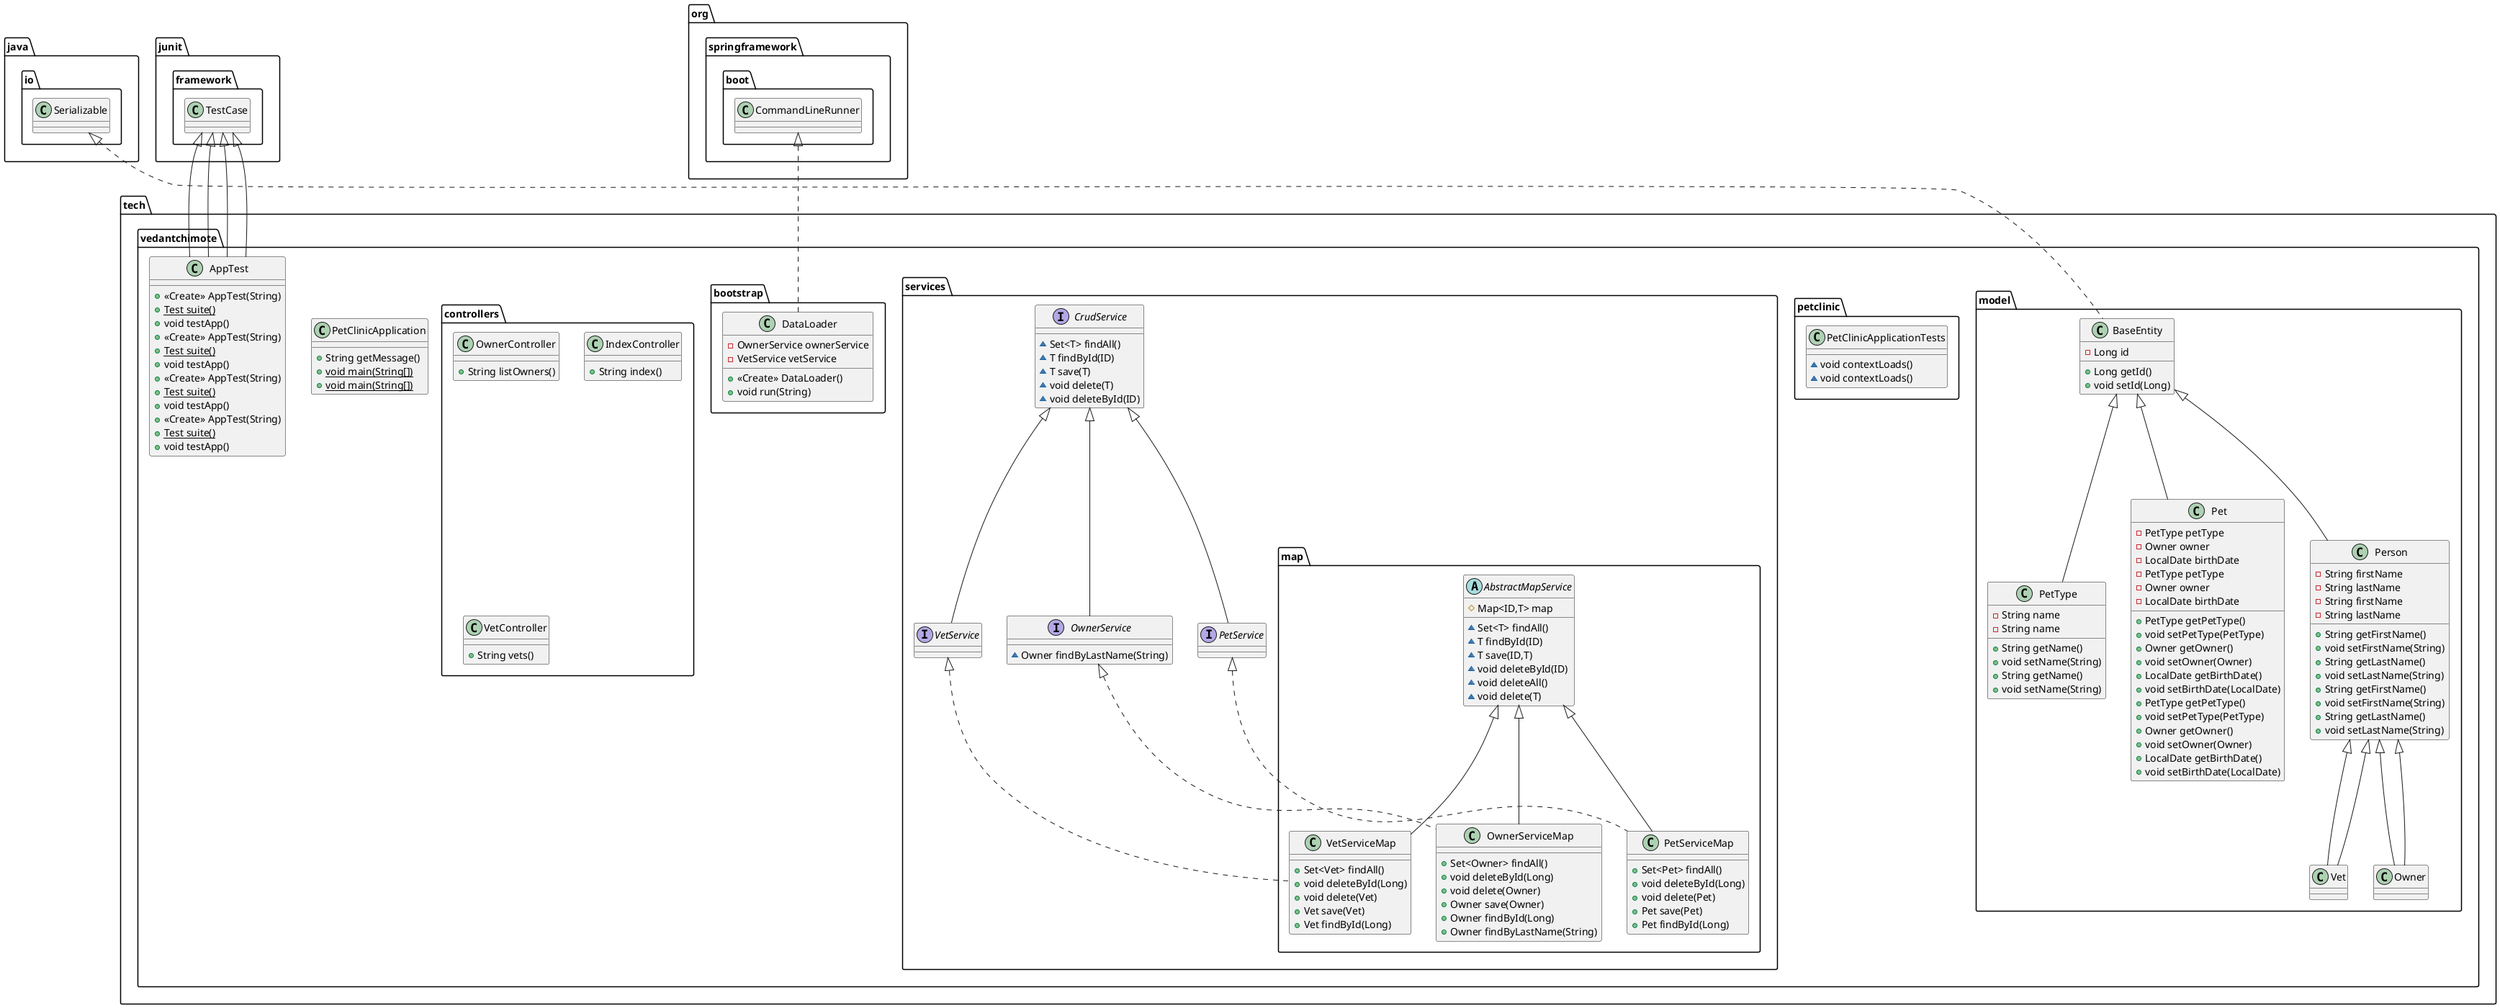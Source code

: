 @startuml
class tech.vedantchimote.model.Person {
- String firstName
- String lastName
+ String getFirstName()
+ void setFirstName(String)
+ String getLastName()
+ void setLastName(String)
}
class tech.vedantchimote.petclinic.PetClinicApplicationTests {
~ void contextLoads()
}
class tech.vedantchimote.model.BaseEntity {
- Long id
+ Long getId()
+ void setId(Long)
}
class tech.vedantchimote.model.Vet {
}
class tech.vedantchimote.model.PetType {
- String name
+ String getName()
+ void setName(String)
}
class tech.vedantchimote.PetClinicApplication {
+ String getMessage()
+ {static} void main(String[])
}
interface tech.vedantchimote.services.VetService {
}
class tech.vedantchimote.model.Person {
- String firstName
- String lastName
+ String getFirstName()
+ void setFirstName(String)
+ String getLastName()
+ void setLastName(String)
}
interface tech.vedantchimote.services.OwnerService {
~ Owner findByLastName(String)
}
class tech.vedantchimote.AppTest {
+ <<Create>> AppTest(String)
+ {static} Test suite()
+ void testApp()
}
class tech.vedantchimote.AppTest {
+ <<Create>> AppTest(String)
+ {static} Test suite()
+ void testApp()
}
class tech.vedantchimote.bootstrap.DataLoader {
- OwnerService ownerService
- VetService vetService
+ <<Create>> DataLoader()
+ void run(String)
}
class tech.vedantchimote.controllers.OwnerController {
+ String listOwners()
}
class tech.vedantchimote.model.Owner {
}
class tech.vedantchimote.model.Vet {
}
class tech.vedantchimote.services.map.PetServiceMap {
+ Set<Pet> findAll()
+ void deleteById(Long)
+ void delete(Pet)
+ Pet save(Pet)
+ Pet findById(Long)
}
class tech.vedantchimote.model.Pet {
- PetType petType
- Owner owner
- LocalDate birthDate
+ PetType getPetType()
+ void setPetType(PetType)
+ Owner getOwner()
+ void setOwner(Owner)
+ LocalDate getBirthDate()
+ void setBirthDate(LocalDate)
}
class tech.vedantchimote.model.Pet {
- PetType petType
- Owner owner
- LocalDate birthDate
+ PetType getPetType()
+ void setPetType(PetType)
+ Owner getOwner()
+ void setOwner(Owner)
+ LocalDate getBirthDate()
+ void setBirthDate(LocalDate)
}
class tech.vedantchimote.PetClinicApplication {
+ {static} void main(String[])
}
class tech.vedantchimote.model.PetType {
- String name
+ String getName()
+ void setName(String)
}
class tech.vedantchimote.AppTest {
+ <<Create>> AppTest(String)
+ {static} Test suite()
+ void testApp()
}
class tech.vedantchimote.AppTest {
+ <<Create>> AppTest(String)
+ {static} Test suite()
+ void testApp()
}
abstract class tech.vedantchimote.services.map.AbstractMapService {
# Map<ID,T> map
~ Set<T> findAll()
~ T findById(ID)
~ T save(ID,T)
~ void deleteById(ID)
~ void deleteAll()
~ void delete(T)
}
class tech.vedantchimote.model.Owner {
}
class tech.vedantchimote.petclinic.PetClinicApplicationTests {
~ void contextLoads()
}
class tech.vedantchimote.controllers.IndexController {
+ String index()
}
interface tech.vedantchimote.services.PetService {
}
interface tech.vedantchimote.services.CrudService {
~ Set<T> findAll()
~ T findById(ID)
~ T save(T)
~ void delete(T)
~ void deleteById(ID)
}
class tech.vedantchimote.services.map.OwnerServiceMap {
+ Set<Owner> findAll()
+ void deleteById(Long)
+ void delete(Owner)
+ Owner save(Owner)
+ Owner findById(Long)
+ Owner findByLastName(String)
}
class tech.vedantchimote.controllers.VetController {
+ String vets()
}
class tech.vedantchimote.services.map.VetServiceMap {
+ Set<Vet> findAll()
+ void deleteById(Long)
+ void delete(Vet)
+ Vet save(Vet)
+ Vet findById(Long)
}


tech.vedantchimote.model.BaseEntity <|-- tech.vedantchimote.model.Person
java.io.Serializable <|.. tech.vedantchimote.model.BaseEntity
tech.vedantchimote.model.Person <|-- tech.vedantchimote.model.Vet
tech.vedantchimote.services.CrudService <|-- tech.vedantchimote.services.VetService
tech.vedantchimote.services.CrudService <|-- tech.vedantchimote.services.OwnerService
junit.framework.TestCase <|-- tech.vedantchimote.AppTest
junit.framework.TestCase <|-- tech.vedantchimote.AppTest
org.springframework.boot.CommandLineRunner <|.. tech.vedantchimote.bootstrap.DataLoader
tech.vedantchimote.model.Person <|-- tech.vedantchimote.model.Owner
tech.vedantchimote.model.Person <|-- tech.vedantchimote.model.Vet
tech.vedantchimote.services.PetService <|.. tech.vedantchimote.services.map.PetServiceMap
tech.vedantchimote.services.map.AbstractMapService <|-- tech.vedantchimote.services.map.PetServiceMap
tech.vedantchimote.model.BaseEntity <|-- tech.vedantchimote.model.Pet
tech.vedantchimote.model.BaseEntity <|-- tech.vedantchimote.model.PetType
junit.framework.TestCase <|-- tech.vedantchimote.AppTest
junit.framework.TestCase <|-- tech.vedantchimote.AppTest
tech.vedantchimote.model.Person <|-- tech.vedantchimote.model.Owner
tech.vedantchimote.services.CrudService <|-- tech.vedantchimote.services.PetService
tech.vedantchimote.services.OwnerService <|.. tech.vedantchimote.services.map.OwnerServiceMap
tech.vedantchimote.services.map.AbstractMapService <|-- tech.vedantchimote.services.map.OwnerServiceMap
tech.vedantchimote.services.VetService <|.. tech.vedantchimote.services.map.VetServiceMap
tech.vedantchimote.services.map.AbstractMapService <|-- tech.vedantchimote.services.map.VetServiceMap
@enduml